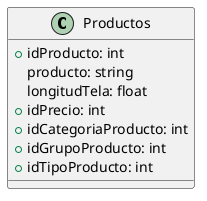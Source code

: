 @startuml Productos
class Productos{
    +idProducto: int
    producto: string
    longitudTela: float
    +idPrecio: int
    +idCategoriaProducto: int
    +idGrupoProducto: int
    +idTipoProducto: int
}
@enduml